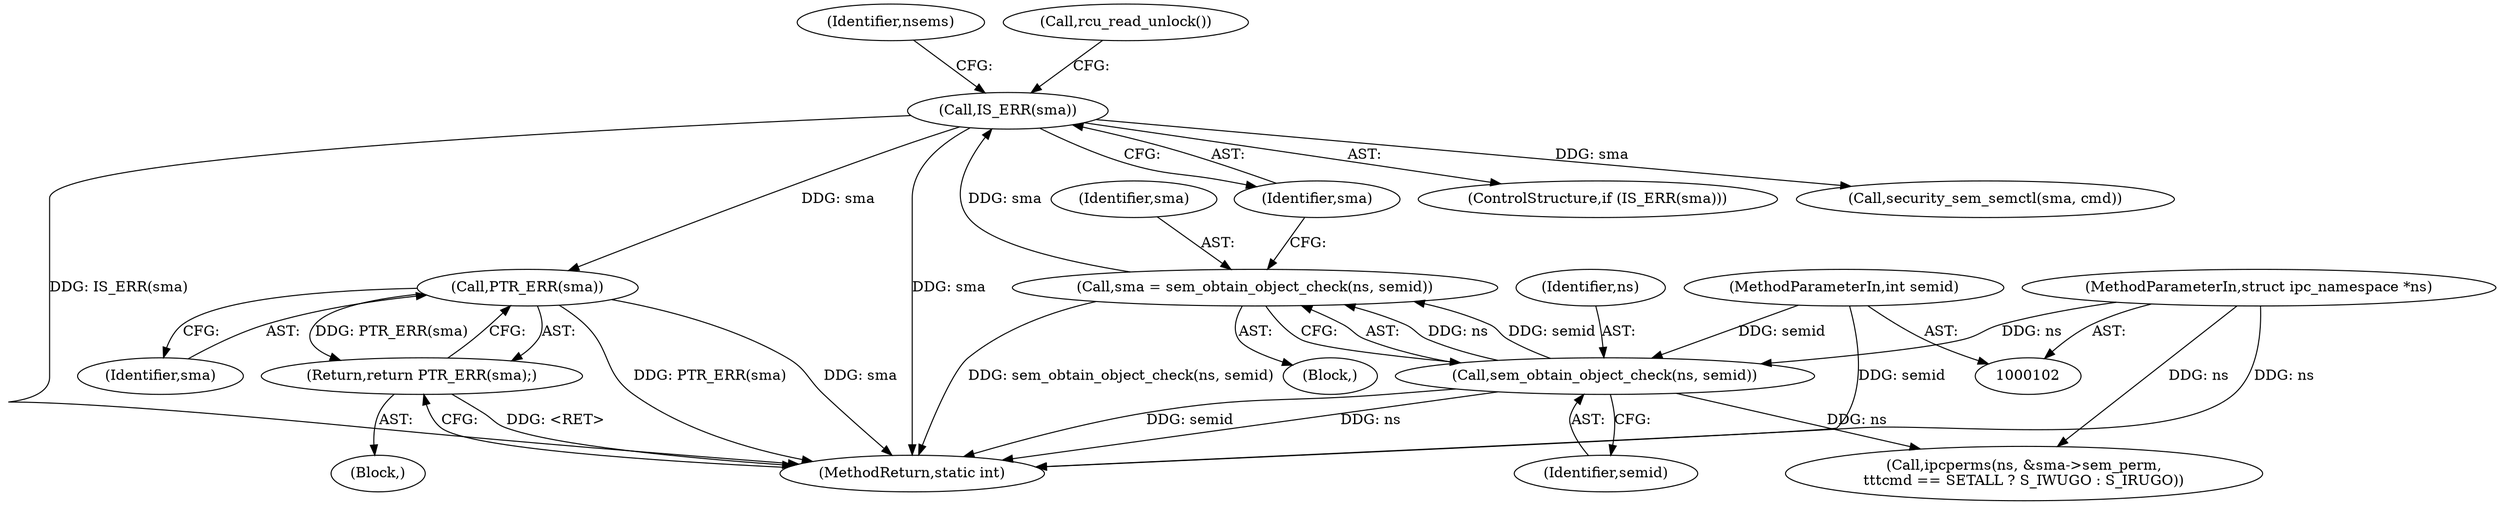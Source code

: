 digraph "0_linux_6062a8dc0517bce23e3c2f7d2fea5e22411269a3_12@pointer" {
"1000134" [label="(Call,PTR_ERR(sma))"];
"1000129" [label="(Call,IS_ERR(sma))"];
"1000123" [label="(Call,sma = sem_obtain_object_check(ns, semid))"];
"1000125" [label="(Call,sem_obtain_object_check(ns, semid))"];
"1000103" [label="(MethodParameterIn,struct ipc_namespace *ns)"];
"1000104" [label="(MethodParameterIn,int semid)"];
"1000133" [label="(Return,return PTR_ERR(sma);)"];
"1000133" [label="(Return,return PTR_ERR(sma);)"];
"1000124" [label="(Identifier,sma)"];
"1000128" [label="(ControlStructure,if (IS_ERR(sma)))"];
"1000137" [label="(Identifier,nsems)"];
"1000134" [label="(Call,PTR_ERR(sma))"];
"1000123" [label="(Call,sma = sem_obtain_object_check(ns, semid))"];
"1000125" [label="(Call,sem_obtain_object_check(ns, semid))"];
"1000129" [label="(Call,IS_ERR(sma))"];
"1000127" [label="(Identifier,semid)"];
"1000108" [label="(Block,)"];
"1000126" [label="(Identifier,ns)"];
"1000130" [label="(Identifier,sma)"];
"1000510" [label="(MethodReturn,static int)"];
"1000135" [label="(Identifier,sma)"];
"1000103" [label="(MethodParameterIn,struct ipc_namespace *ns)"];
"1000146" [label="(Call,ipcperms(ns, &sma->sem_perm,\n\t\t\tcmd == SETALL ? S_IWUGO : S_IRUGO))"];
"1000163" [label="(Call,security_sem_semctl(sma, cmd))"];
"1000132" [label="(Call,rcu_read_unlock())"];
"1000131" [label="(Block,)"];
"1000104" [label="(MethodParameterIn,int semid)"];
"1000134" -> "1000133"  [label="AST: "];
"1000134" -> "1000135"  [label="CFG: "];
"1000135" -> "1000134"  [label="AST: "];
"1000133" -> "1000134"  [label="CFG: "];
"1000134" -> "1000510"  [label="DDG: PTR_ERR(sma)"];
"1000134" -> "1000510"  [label="DDG: sma"];
"1000134" -> "1000133"  [label="DDG: PTR_ERR(sma)"];
"1000129" -> "1000134"  [label="DDG: sma"];
"1000129" -> "1000128"  [label="AST: "];
"1000129" -> "1000130"  [label="CFG: "];
"1000130" -> "1000129"  [label="AST: "];
"1000132" -> "1000129"  [label="CFG: "];
"1000137" -> "1000129"  [label="CFG: "];
"1000129" -> "1000510"  [label="DDG: sma"];
"1000129" -> "1000510"  [label="DDG: IS_ERR(sma)"];
"1000123" -> "1000129"  [label="DDG: sma"];
"1000129" -> "1000163"  [label="DDG: sma"];
"1000123" -> "1000108"  [label="AST: "];
"1000123" -> "1000125"  [label="CFG: "];
"1000124" -> "1000123"  [label="AST: "];
"1000125" -> "1000123"  [label="AST: "];
"1000130" -> "1000123"  [label="CFG: "];
"1000123" -> "1000510"  [label="DDG: sem_obtain_object_check(ns, semid)"];
"1000125" -> "1000123"  [label="DDG: ns"];
"1000125" -> "1000123"  [label="DDG: semid"];
"1000125" -> "1000127"  [label="CFG: "];
"1000126" -> "1000125"  [label="AST: "];
"1000127" -> "1000125"  [label="AST: "];
"1000125" -> "1000510"  [label="DDG: ns"];
"1000125" -> "1000510"  [label="DDG: semid"];
"1000103" -> "1000125"  [label="DDG: ns"];
"1000104" -> "1000125"  [label="DDG: semid"];
"1000125" -> "1000146"  [label="DDG: ns"];
"1000103" -> "1000102"  [label="AST: "];
"1000103" -> "1000510"  [label="DDG: ns"];
"1000103" -> "1000146"  [label="DDG: ns"];
"1000104" -> "1000102"  [label="AST: "];
"1000104" -> "1000510"  [label="DDG: semid"];
"1000133" -> "1000131"  [label="AST: "];
"1000510" -> "1000133"  [label="CFG: "];
"1000133" -> "1000510"  [label="DDG: <RET>"];
}
